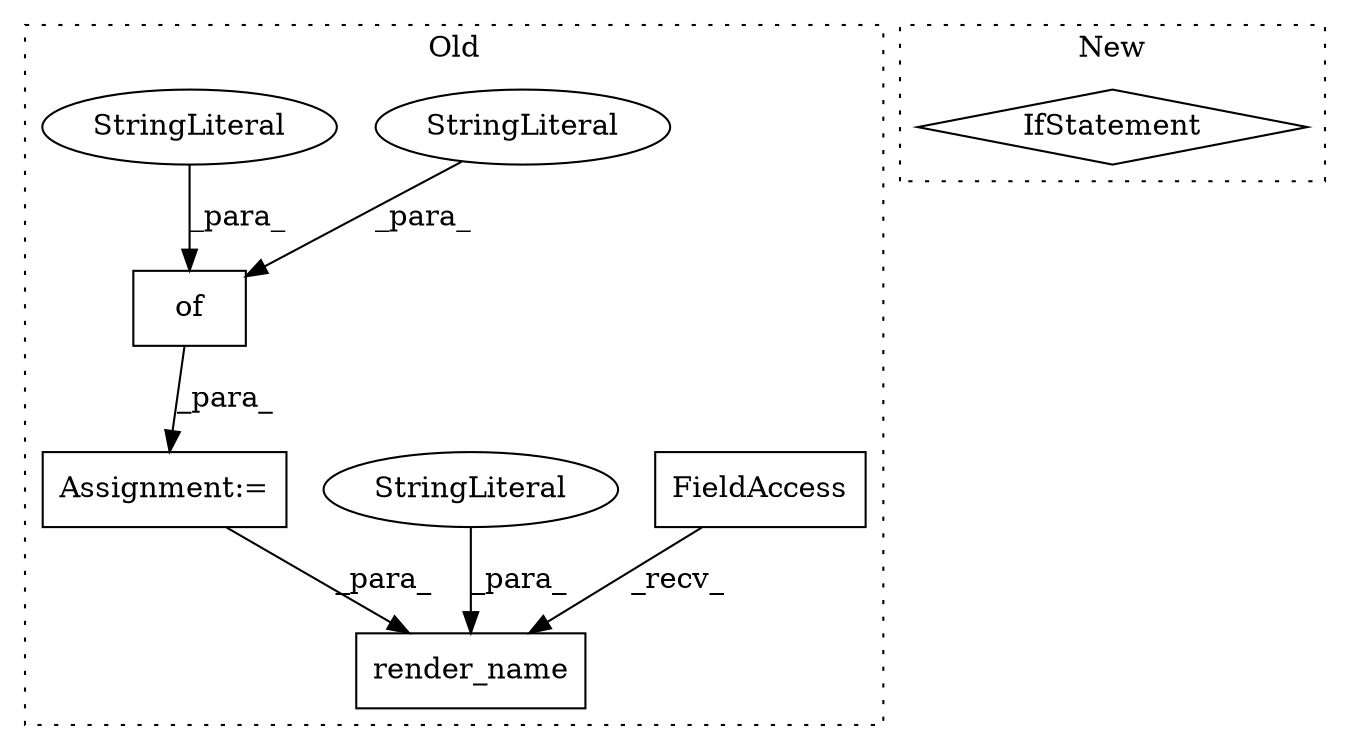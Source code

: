 digraph G {
subgraph cluster0 {
1 [label="render_name" a="32" s="3208,3241" l="12,1" shape="box"];
3 [label="FieldAccess" a="22" s="3193" l="14" shape="box"];
4 [label="StringLiteral" a="45" s="3220" l="16" shape="ellipse"];
5 [label="of" a="32" s="2830,3084" l="3,1" shape="box"];
6 [label="StringLiteral" a="45" s="2966" l="16" shape="ellipse"];
7 [label="StringLiteral" a="45" s="2913" l="10" shape="ellipse"];
8 [label="Assignment:=" a="7" s="2825" l="1" shape="box"];
label = "Old";
style="dotted";
}
subgraph cluster1 {
2 [label="IfStatement" a="25" s="5597" l="3" shape="diamond"];
label = "New";
style="dotted";
}
3 -> 1 [label="_recv_"];
4 -> 1 [label="_para_"];
5 -> 8 [label="_para_"];
6 -> 5 [label="_para_"];
7 -> 5 [label="_para_"];
8 -> 1 [label="_para_"];
}